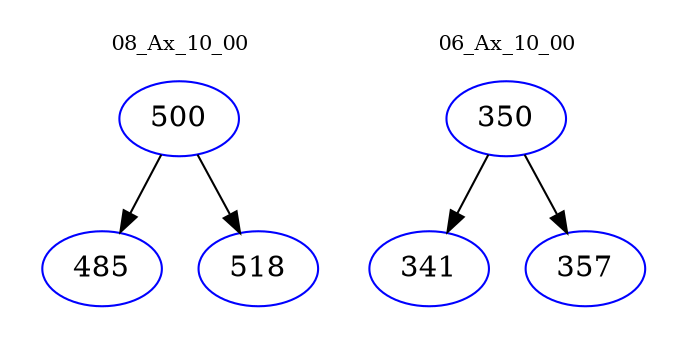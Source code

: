 digraph{
subgraph cluster_0 {
color = white
label = "08_Ax_10_00";
fontsize=10;
T0_500 [label="500", color="blue"]
T0_500 -> T0_485 [color="black"]
T0_485 [label="485", color="blue"]
T0_500 -> T0_518 [color="black"]
T0_518 [label="518", color="blue"]
}
subgraph cluster_1 {
color = white
label = "06_Ax_10_00";
fontsize=10;
T1_350 [label="350", color="blue"]
T1_350 -> T1_341 [color="black"]
T1_341 [label="341", color="blue"]
T1_350 -> T1_357 [color="black"]
T1_357 [label="357", color="blue"]
}
}
